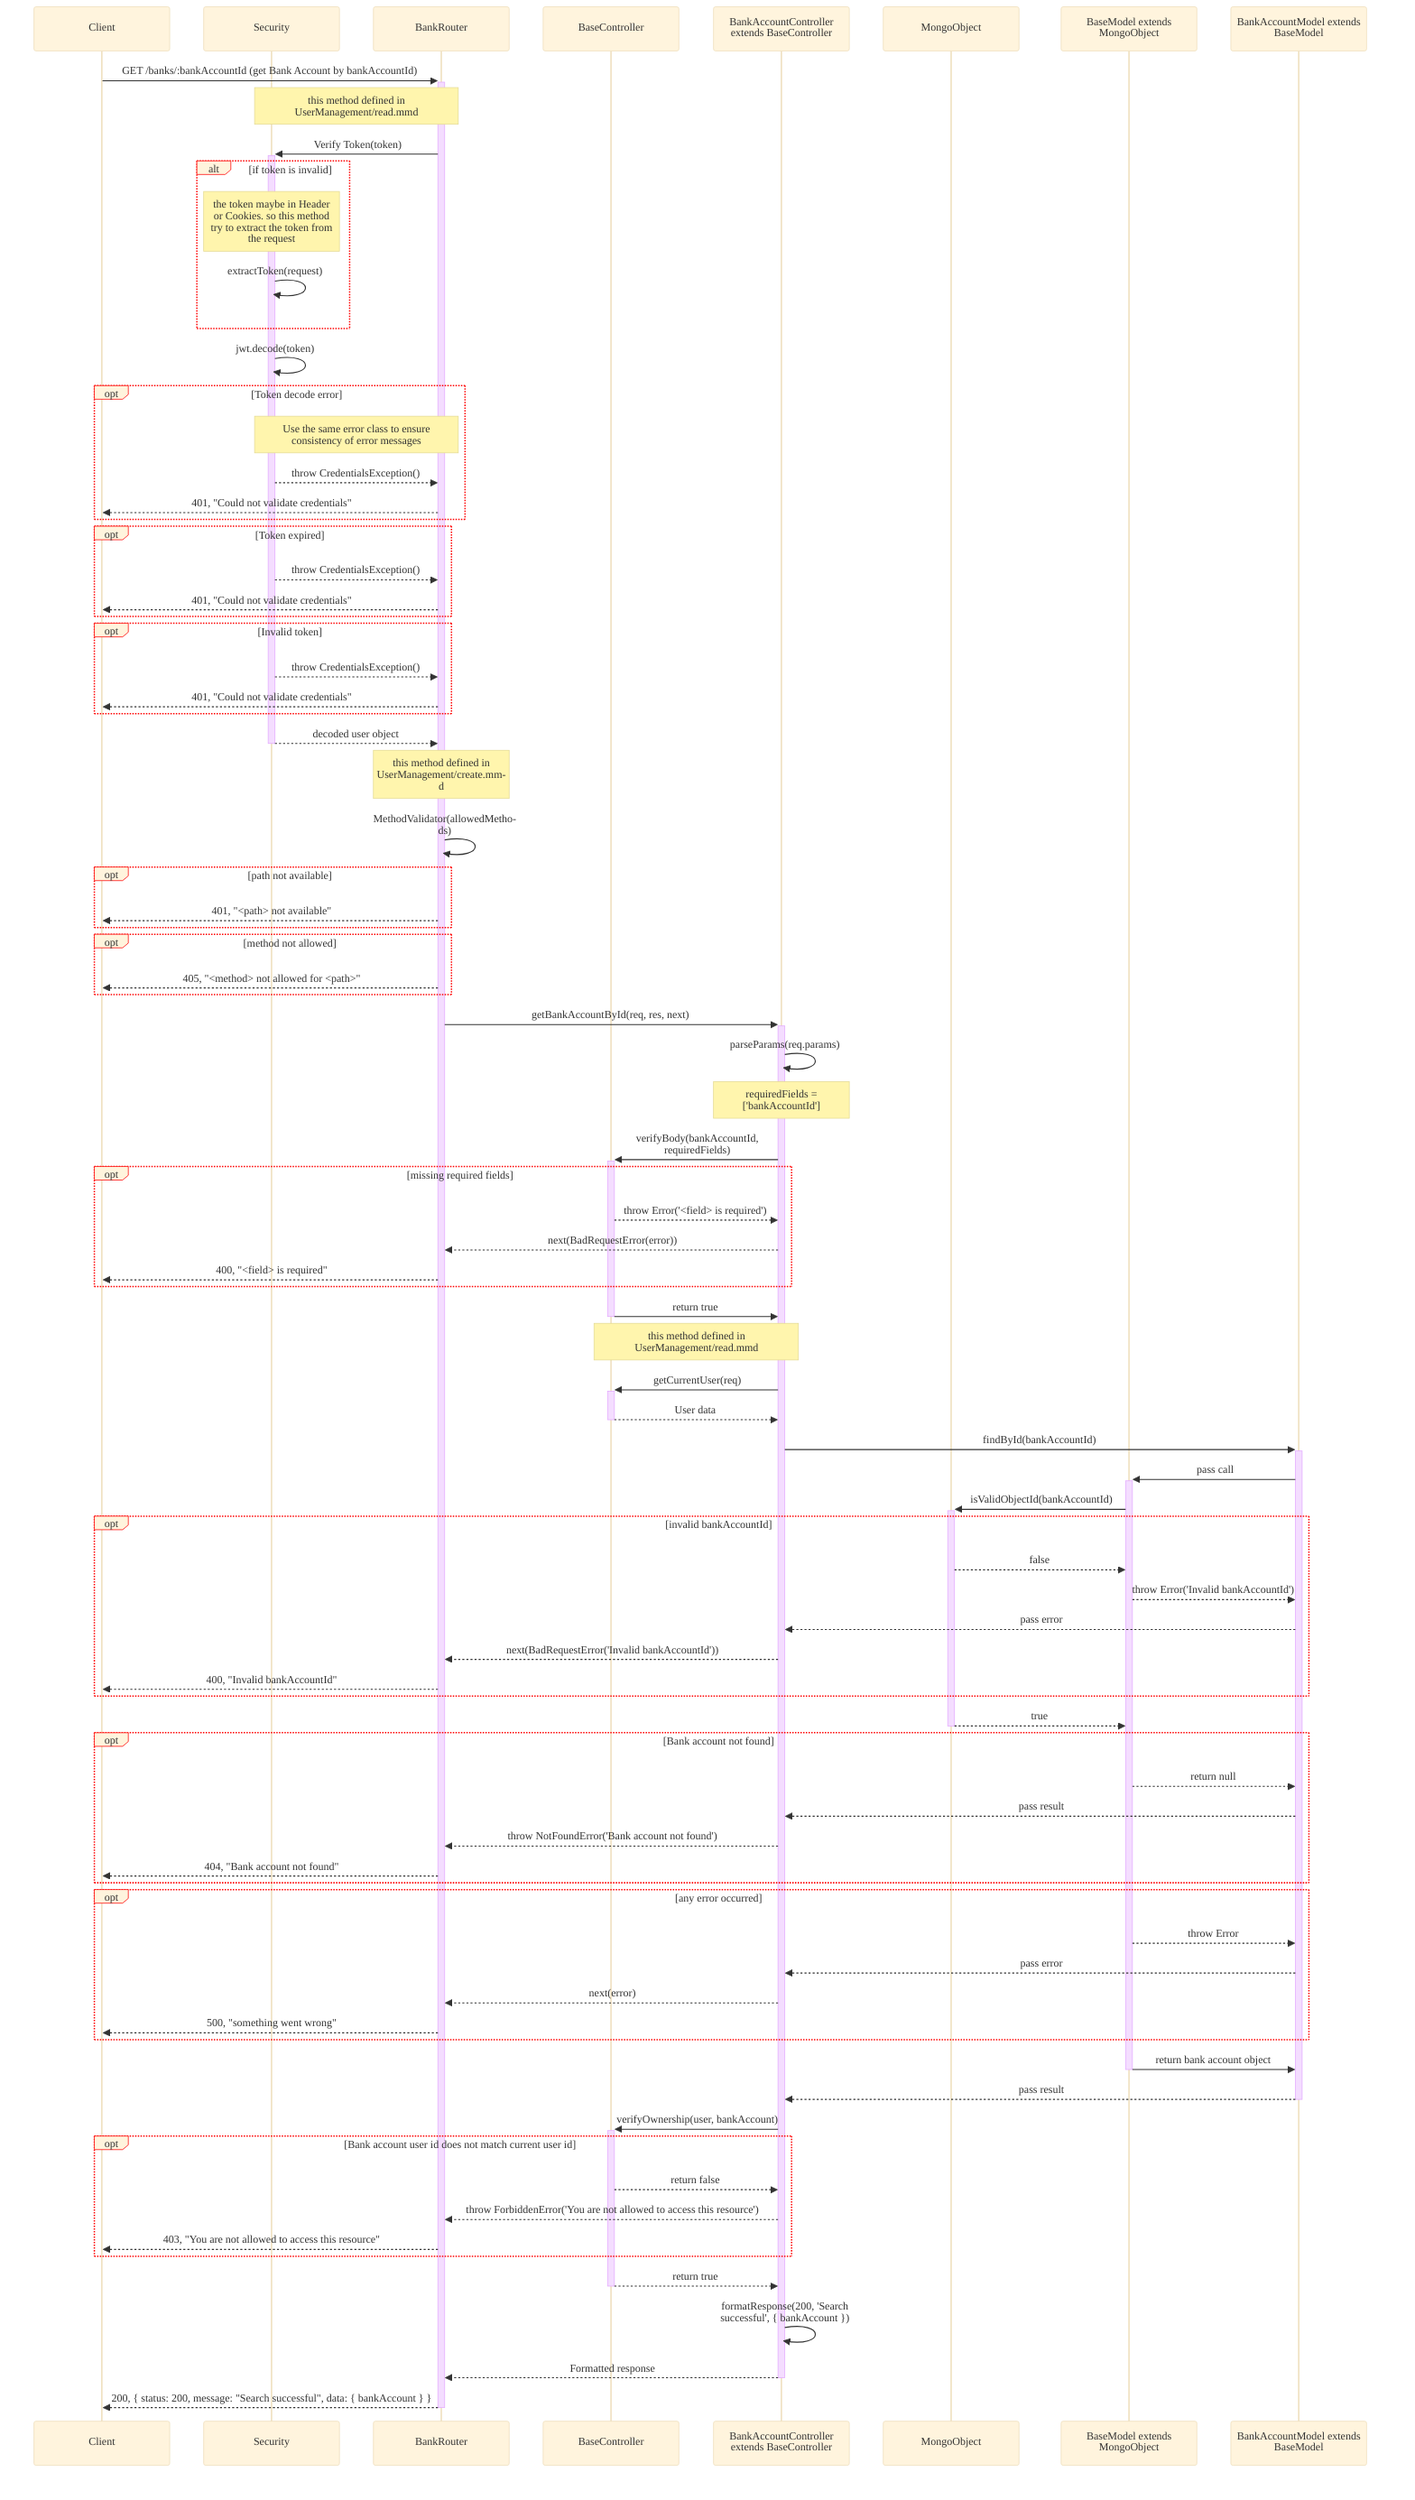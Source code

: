 %%{
    init: {
        "theme":"base",
        "themeVariables": {
            "fontFamily": "system-ui",
            'labelBoxBorderColor': '#ff0000'
        },
        "sequence": { 
            "wrap": true, 
            "width": 200 
        } 
    }
}%%
sequenceDiagram
    participant Client
    participant Sec as Security
    participant Router as BankRouter
    participant BaseCont as BaseController
    participant Cont as BankAccountController extends BaseController
    participant Mongo as MongoObject
    participant BaseModel as BaseModel extends MongoObject
    participant Model as BankAccountModel extends BaseModel

    Client->>+Router: GET /banks/:bankAccountId (get Bank Account by bankAccountId)
    Note over Sec, Router: this method defined in UserManagement/read.mmd
    Router->>+Sec: Verify Token(token)
    alt if token is invalid
    Note over Sec: the token maybe in Header or Cookies. so this method try to extract the token from the request
        Sec->>Sec: extractToken(request)
    end
    Sec->>Sec: jwt.decode(token)
    opt Token decode error
        Note over Sec, Router: Use the same error class to ensure consistency of error messages 
        Sec-->>Router: throw CredentialsException()
        Router-->>Client: 401, "Could not validate credentials"
    end
    opt Token expired
        Sec-->>Router: throw CredentialsException()
        Router-->>Client: 401, "Could not validate credentials"
    end
    opt Invalid token
        Sec-->>Router: throw CredentialsException()
        Router-->>Client: 401, "Could not validate credentials"
    end
    Sec-->>-Router: decoded user object
    Note over Router : this method defined in UserManagement/create.mmd
    Router->>Router: MethodValidator(allowedMethods)
    opt path not available
        Router-->>Client: 401, "<path> not available"
    end
    opt method not allowed
        Router-->>Client: 405, "<method> not allowed for <path>"
    end
    Router->>+Cont: getBankAccountById(req, res, next)
    Cont->>Cont: parseParams(req.params)
    Note over Cont: requiredFields = ['bankAccountId']
    Cont->>+BaseCont: verifyBody(bankAccountId, requiredFields)
    opt missing required fields
        BaseCont-->>Cont: throw Error('<field> is required')
        Cont-->>Router: next(BadRequestError(error))
        Router-->>Client: 400, "<field> is required"
    end
    BaseCont->>-Cont: return true
    Note over Cont, BaseCont: this method defined in UserManagement/read.mmd
    Cont->>+BaseCont: getCurrentUser(req)
    BaseCont-->>-Cont: User data
    Cont->>+Model: findById(bankAccountId)
    Model->>+BaseModel: pass call
    BaseModel->>+Mongo: isValidObjectId(bankAccountId)
    opt invalid bankAccountId
        Mongo-->>BaseModel: false
        BaseModel-->>Model: throw Error('Invalid bankAccountId')
        Model-->>Cont: pass error
        Cont-->>Router: next(BadRequestError('Invalid bankAccountId'))
        Router-->>Client: 400, "Invalid bankAccountId"
    end
    Mongo-->>-BaseModel: true
    opt Bank account not found
        BaseModel-->>Model: return null
        Model-->>Cont: pass result
        Cont-->>Router: throw NotFoundError('Bank account not found')
        Router-->>Client: 404, "Bank account not found"
    end
    opt any error occurred
        BaseModel-->>Model: throw Error
        Model-->>Cont: pass error
        Cont-->>Router: next(error)
        Router-->>Client: 500, "something went wrong"
    end
    BaseModel->>-Model: return bank account object
    Model-->>-Cont: pass result
    Cont->>+BaseCont: verifyOwnership(user, bankAccount)
    opt Bank account user id does not match current user id
        BaseCont-->>Cont: return false
        Cont-->>Router: throw ForbiddenError('You are not allowed to access this resource')
        Router-->>Client: 403, "You are not allowed to access this resource"
    end
    BaseCont-->>-Cont: return true
    Cont->>Cont: formatResponse(200, 'Search successful', { bankAccount })
    Cont-->>-Router: Formatted response
    Router-->>-Client: 200, { status: 200, message: "Search successful", data: { bankAccount } }